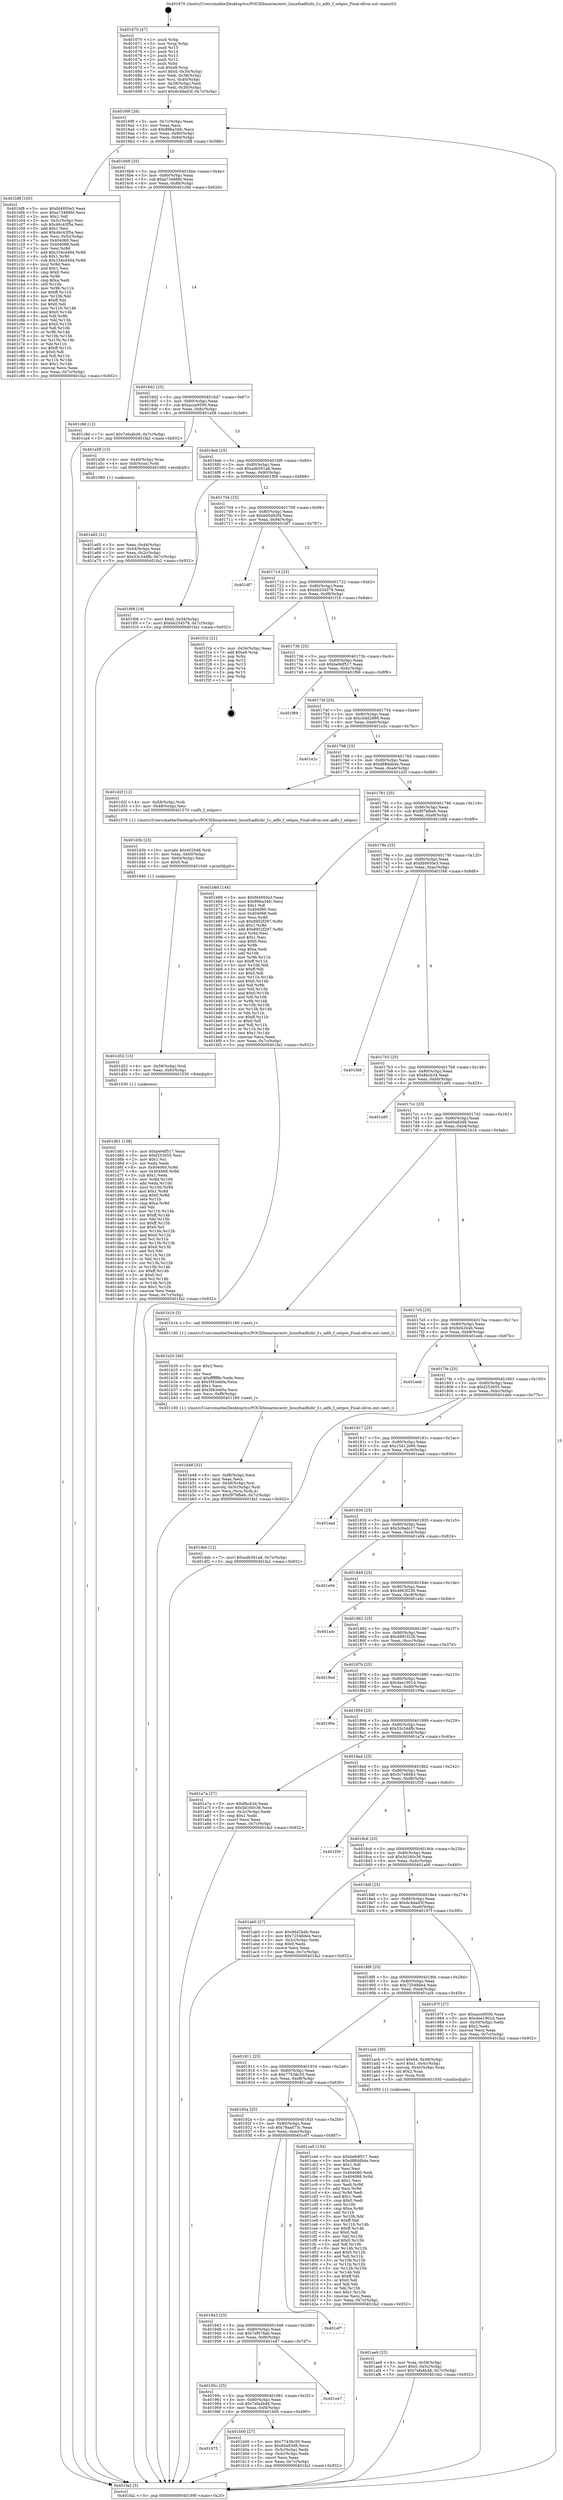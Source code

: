 digraph "0x401670" {
  label = "0x401670 (/mnt/c/Users/mathe/Desktop/tcc/POCII/binaries/extr_linuxfsadfsdir_f.c_adfs_f_setpos_Final-ollvm.out::main(0))"
  labelloc = "t"
  node[shape=record]

  Entry [label="",width=0.3,height=0.3,shape=circle,fillcolor=black,style=filled]
  "0x40169f" [label="{
     0x40169f [26]\l
     | [instrs]\l
     &nbsp;&nbsp;0x40169f \<+3\>: mov -0x7c(%rbp),%eax\l
     &nbsp;&nbsp;0x4016a2 \<+2\>: mov %eax,%ecx\l
     &nbsp;&nbsp;0x4016a4 \<+6\>: sub $0x89ba34fc,%ecx\l
     &nbsp;&nbsp;0x4016aa \<+3\>: mov %eax,-0x80(%rbp)\l
     &nbsp;&nbsp;0x4016ad \<+6\>: mov %ecx,-0x84(%rbp)\l
     &nbsp;&nbsp;0x4016b3 \<+6\>: je 0000000000401bf8 \<main+0x588\>\l
  }"]
  "0x401bf8" [label="{
     0x401bf8 [165]\l
     | [instrs]\l
     &nbsp;&nbsp;0x401bf8 \<+5\>: mov $0xfd4950e3,%eax\l
     &nbsp;&nbsp;0x401bfd \<+5\>: mov $0xa73466fd,%ecx\l
     &nbsp;&nbsp;0x401c02 \<+2\>: mov $0x1,%dl\l
     &nbsp;&nbsp;0x401c04 \<+3\>: mov -0x5c(%rbp),%esi\l
     &nbsp;&nbsp;0x401c07 \<+6\>: sub $0x46c43f5a,%esi\l
     &nbsp;&nbsp;0x401c0d \<+3\>: add $0x1,%esi\l
     &nbsp;&nbsp;0x401c10 \<+6\>: add $0x46c43f5a,%esi\l
     &nbsp;&nbsp;0x401c16 \<+3\>: mov %esi,-0x5c(%rbp)\l
     &nbsp;&nbsp;0x401c19 \<+7\>: mov 0x404060,%esi\l
     &nbsp;&nbsp;0x401c20 \<+7\>: mov 0x404068,%edi\l
     &nbsp;&nbsp;0x401c27 \<+3\>: mov %esi,%r8d\l
     &nbsp;&nbsp;0x401c2a \<+7\>: add $0x334cd464,%r8d\l
     &nbsp;&nbsp;0x401c31 \<+4\>: sub $0x1,%r8d\l
     &nbsp;&nbsp;0x401c35 \<+7\>: sub $0x334cd464,%r8d\l
     &nbsp;&nbsp;0x401c3c \<+4\>: imul %r8d,%esi\l
     &nbsp;&nbsp;0x401c40 \<+3\>: and $0x1,%esi\l
     &nbsp;&nbsp;0x401c43 \<+3\>: cmp $0x0,%esi\l
     &nbsp;&nbsp;0x401c46 \<+4\>: sete %r9b\l
     &nbsp;&nbsp;0x401c4a \<+3\>: cmp $0xa,%edi\l
     &nbsp;&nbsp;0x401c4d \<+4\>: setl %r10b\l
     &nbsp;&nbsp;0x401c51 \<+3\>: mov %r9b,%r11b\l
     &nbsp;&nbsp;0x401c54 \<+4\>: xor $0xff,%r11b\l
     &nbsp;&nbsp;0x401c58 \<+3\>: mov %r10b,%bl\l
     &nbsp;&nbsp;0x401c5b \<+3\>: xor $0xff,%bl\l
     &nbsp;&nbsp;0x401c5e \<+3\>: xor $0x0,%dl\l
     &nbsp;&nbsp;0x401c61 \<+3\>: mov %r11b,%r14b\l
     &nbsp;&nbsp;0x401c64 \<+4\>: and $0x0,%r14b\l
     &nbsp;&nbsp;0x401c68 \<+3\>: and %dl,%r9b\l
     &nbsp;&nbsp;0x401c6b \<+3\>: mov %bl,%r15b\l
     &nbsp;&nbsp;0x401c6e \<+4\>: and $0x0,%r15b\l
     &nbsp;&nbsp;0x401c72 \<+3\>: and %dl,%r10b\l
     &nbsp;&nbsp;0x401c75 \<+3\>: or %r9b,%r14b\l
     &nbsp;&nbsp;0x401c78 \<+3\>: or %r10b,%r15b\l
     &nbsp;&nbsp;0x401c7b \<+3\>: xor %r15b,%r14b\l
     &nbsp;&nbsp;0x401c7e \<+3\>: or %bl,%r11b\l
     &nbsp;&nbsp;0x401c81 \<+4\>: xor $0xff,%r11b\l
     &nbsp;&nbsp;0x401c85 \<+3\>: or $0x0,%dl\l
     &nbsp;&nbsp;0x401c88 \<+3\>: and %dl,%r11b\l
     &nbsp;&nbsp;0x401c8b \<+3\>: or %r11b,%r14b\l
     &nbsp;&nbsp;0x401c8e \<+4\>: test $0x1,%r14b\l
     &nbsp;&nbsp;0x401c92 \<+3\>: cmovne %ecx,%eax\l
     &nbsp;&nbsp;0x401c95 \<+3\>: mov %eax,-0x7c(%rbp)\l
     &nbsp;&nbsp;0x401c98 \<+5\>: jmp 0000000000401fa2 \<main+0x932\>\l
  }"]
  "0x4016b9" [label="{
     0x4016b9 [25]\l
     | [instrs]\l
     &nbsp;&nbsp;0x4016b9 \<+5\>: jmp 00000000004016be \<main+0x4e\>\l
     &nbsp;&nbsp;0x4016be \<+3\>: mov -0x80(%rbp),%eax\l
     &nbsp;&nbsp;0x4016c1 \<+5\>: sub $0xa73466fd,%eax\l
     &nbsp;&nbsp;0x4016c6 \<+6\>: mov %eax,-0x88(%rbp)\l
     &nbsp;&nbsp;0x4016cc \<+6\>: je 0000000000401c9d \<main+0x62d\>\l
  }"]
  Exit [label="",width=0.3,height=0.3,shape=circle,fillcolor=black,style=filled,peripheries=2]
  "0x401c9d" [label="{
     0x401c9d [12]\l
     | [instrs]\l
     &nbsp;&nbsp;0x401c9d \<+7\>: movl $0x7efa4b48,-0x7c(%rbp)\l
     &nbsp;&nbsp;0x401ca4 \<+5\>: jmp 0000000000401fa2 \<main+0x932\>\l
  }"]
  "0x4016d2" [label="{
     0x4016d2 [25]\l
     | [instrs]\l
     &nbsp;&nbsp;0x4016d2 \<+5\>: jmp 00000000004016d7 \<main+0x67\>\l
     &nbsp;&nbsp;0x4016d7 \<+3\>: mov -0x80(%rbp),%eax\l
     &nbsp;&nbsp;0x4016da \<+5\>: sub $0xacce9500,%eax\l
     &nbsp;&nbsp;0x4016df \<+6\>: mov %eax,-0x8c(%rbp)\l
     &nbsp;&nbsp;0x4016e5 \<+6\>: je 0000000000401a58 \<main+0x3e8\>\l
  }"]
  "0x401d61" [label="{
     0x401d61 [138]\l
     | [instrs]\l
     &nbsp;&nbsp;0x401d61 \<+5\>: mov $0xbe9df517,%eax\l
     &nbsp;&nbsp;0x401d66 \<+5\>: mov $0xf253055,%esi\l
     &nbsp;&nbsp;0x401d6b \<+2\>: mov $0x1,%cl\l
     &nbsp;&nbsp;0x401d6d \<+2\>: xor %edx,%edx\l
     &nbsp;&nbsp;0x401d6f \<+8\>: mov 0x404060,%r8d\l
     &nbsp;&nbsp;0x401d77 \<+8\>: mov 0x404068,%r9d\l
     &nbsp;&nbsp;0x401d7f \<+3\>: sub $0x1,%edx\l
     &nbsp;&nbsp;0x401d82 \<+3\>: mov %r8d,%r10d\l
     &nbsp;&nbsp;0x401d85 \<+3\>: add %edx,%r10d\l
     &nbsp;&nbsp;0x401d88 \<+4\>: imul %r10d,%r8d\l
     &nbsp;&nbsp;0x401d8c \<+4\>: and $0x1,%r8d\l
     &nbsp;&nbsp;0x401d90 \<+4\>: cmp $0x0,%r8d\l
     &nbsp;&nbsp;0x401d94 \<+4\>: sete %r11b\l
     &nbsp;&nbsp;0x401d98 \<+4\>: cmp $0xa,%r9d\l
     &nbsp;&nbsp;0x401d9c \<+3\>: setl %bl\l
     &nbsp;&nbsp;0x401d9f \<+3\>: mov %r11b,%r14b\l
     &nbsp;&nbsp;0x401da2 \<+4\>: xor $0xff,%r14b\l
     &nbsp;&nbsp;0x401da6 \<+3\>: mov %bl,%r15b\l
     &nbsp;&nbsp;0x401da9 \<+4\>: xor $0xff,%r15b\l
     &nbsp;&nbsp;0x401dad \<+3\>: xor $0x0,%cl\l
     &nbsp;&nbsp;0x401db0 \<+3\>: mov %r14b,%r12b\l
     &nbsp;&nbsp;0x401db3 \<+4\>: and $0x0,%r12b\l
     &nbsp;&nbsp;0x401db7 \<+3\>: and %cl,%r11b\l
     &nbsp;&nbsp;0x401dba \<+3\>: mov %r15b,%r13b\l
     &nbsp;&nbsp;0x401dbd \<+4\>: and $0x0,%r13b\l
     &nbsp;&nbsp;0x401dc1 \<+2\>: and %cl,%bl\l
     &nbsp;&nbsp;0x401dc3 \<+3\>: or %r11b,%r12b\l
     &nbsp;&nbsp;0x401dc6 \<+3\>: or %bl,%r13b\l
     &nbsp;&nbsp;0x401dc9 \<+3\>: xor %r13b,%r12b\l
     &nbsp;&nbsp;0x401dcc \<+3\>: or %r15b,%r14b\l
     &nbsp;&nbsp;0x401dcf \<+4\>: xor $0xff,%r14b\l
     &nbsp;&nbsp;0x401dd3 \<+3\>: or $0x0,%cl\l
     &nbsp;&nbsp;0x401dd6 \<+3\>: and %cl,%r14b\l
     &nbsp;&nbsp;0x401dd9 \<+3\>: or %r14b,%r12b\l
     &nbsp;&nbsp;0x401ddc \<+4\>: test $0x1,%r12b\l
     &nbsp;&nbsp;0x401de0 \<+3\>: cmovne %esi,%eax\l
     &nbsp;&nbsp;0x401de3 \<+3\>: mov %eax,-0x7c(%rbp)\l
     &nbsp;&nbsp;0x401de6 \<+5\>: jmp 0000000000401fa2 \<main+0x932\>\l
  }"]
  "0x401a58" [label="{
     0x401a58 [13]\l
     | [instrs]\l
     &nbsp;&nbsp;0x401a58 \<+4\>: mov -0x40(%rbp),%rax\l
     &nbsp;&nbsp;0x401a5c \<+4\>: mov 0x8(%rax),%rdi\l
     &nbsp;&nbsp;0x401a60 \<+5\>: call 0000000000401060 \<atoi@plt\>\l
     | [calls]\l
     &nbsp;&nbsp;0x401060 \{1\} (unknown)\l
  }"]
  "0x4016eb" [label="{
     0x4016eb [25]\l
     | [instrs]\l
     &nbsp;&nbsp;0x4016eb \<+5\>: jmp 00000000004016f0 \<main+0x80\>\l
     &nbsp;&nbsp;0x4016f0 \<+3\>: mov -0x80(%rbp),%eax\l
     &nbsp;&nbsp;0x4016f3 \<+5\>: sub $0xadb591a8,%eax\l
     &nbsp;&nbsp;0x4016f8 \<+6\>: mov %eax,-0x90(%rbp)\l
     &nbsp;&nbsp;0x4016fe \<+6\>: je 0000000000401f08 \<main+0x898\>\l
  }"]
  "0x401d52" [label="{
     0x401d52 [15]\l
     | [instrs]\l
     &nbsp;&nbsp;0x401d52 \<+4\>: mov -0x58(%rbp),%rdi\l
     &nbsp;&nbsp;0x401d56 \<+6\>: mov %eax,-0xfc(%rbp)\l
     &nbsp;&nbsp;0x401d5c \<+5\>: call 0000000000401030 \<free@plt\>\l
     | [calls]\l
     &nbsp;&nbsp;0x401030 \{1\} (unknown)\l
  }"]
  "0x401f08" [label="{
     0x401f08 [19]\l
     | [instrs]\l
     &nbsp;&nbsp;0x401f08 \<+7\>: movl $0x0,-0x34(%rbp)\l
     &nbsp;&nbsp;0x401f0f \<+7\>: movl $0xbb254578,-0x7c(%rbp)\l
     &nbsp;&nbsp;0x401f16 \<+5\>: jmp 0000000000401fa2 \<main+0x932\>\l
  }"]
  "0x401704" [label="{
     0x401704 [25]\l
     | [instrs]\l
     &nbsp;&nbsp;0x401704 \<+5\>: jmp 0000000000401709 \<main+0x99\>\l
     &nbsp;&nbsp;0x401709 \<+3\>: mov -0x80(%rbp),%eax\l
     &nbsp;&nbsp;0x40170c \<+5\>: sub $0xb00d92f4,%eax\l
     &nbsp;&nbsp;0x401711 \<+6\>: mov %eax,-0x94(%rbp)\l
     &nbsp;&nbsp;0x401717 \<+6\>: je 0000000000401df7 \<main+0x787\>\l
  }"]
  "0x401d3b" [label="{
     0x401d3b [23]\l
     | [instrs]\l
     &nbsp;&nbsp;0x401d3b \<+10\>: movabs $0x4020d6,%rdi\l
     &nbsp;&nbsp;0x401d45 \<+3\>: mov %eax,-0x60(%rbp)\l
     &nbsp;&nbsp;0x401d48 \<+3\>: mov -0x60(%rbp),%esi\l
     &nbsp;&nbsp;0x401d4b \<+2\>: mov $0x0,%al\l
     &nbsp;&nbsp;0x401d4d \<+5\>: call 0000000000401040 \<printf@plt\>\l
     | [calls]\l
     &nbsp;&nbsp;0x401040 \{1\} (unknown)\l
  }"]
  "0x401df7" [label="{
     0x401df7\l
  }", style=dashed]
  "0x40171d" [label="{
     0x40171d [25]\l
     | [instrs]\l
     &nbsp;&nbsp;0x40171d \<+5\>: jmp 0000000000401722 \<main+0xb2\>\l
     &nbsp;&nbsp;0x401722 \<+3\>: mov -0x80(%rbp),%eax\l
     &nbsp;&nbsp;0x401725 \<+5\>: sub $0xbb254578,%eax\l
     &nbsp;&nbsp;0x40172a \<+6\>: mov %eax,-0x98(%rbp)\l
     &nbsp;&nbsp;0x401730 \<+6\>: je 0000000000401f1b \<main+0x8ab\>\l
  }"]
  "0x401b48" [label="{
     0x401b48 [32]\l
     | [instrs]\l
     &nbsp;&nbsp;0x401b48 \<+6\>: mov -0xf8(%rbp),%ecx\l
     &nbsp;&nbsp;0x401b4e \<+3\>: imul %eax,%ecx\l
     &nbsp;&nbsp;0x401b51 \<+4\>: mov -0x58(%rbp),%rsi\l
     &nbsp;&nbsp;0x401b55 \<+4\>: movslq -0x5c(%rbp),%rdi\l
     &nbsp;&nbsp;0x401b59 \<+3\>: mov %ecx,(%rsi,%rdi,4)\l
     &nbsp;&nbsp;0x401b5c \<+7\>: movl $0xf97bfbeb,-0x7c(%rbp)\l
     &nbsp;&nbsp;0x401b63 \<+5\>: jmp 0000000000401fa2 \<main+0x932\>\l
  }"]
  "0x401f1b" [label="{
     0x401f1b [21]\l
     | [instrs]\l
     &nbsp;&nbsp;0x401f1b \<+3\>: mov -0x34(%rbp),%eax\l
     &nbsp;&nbsp;0x401f1e \<+7\>: add $0xe8,%rsp\l
     &nbsp;&nbsp;0x401f25 \<+1\>: pop %rbx\l
     &nbsp;&nbsp;0x401f26 \<+2\>: pop %r12\l
     &nbsp;&nbsp;0x401f28 \<+2\>: pop %r13\l
     &nbsp;&nbsp;0x401f2a \<+2\>: pop %r14\l
     &nbsp;&nbsp;0x401f2c \<+2\>: pop %r15\l
     &nbsp;&nbsp;0x401f2e \<+1\>: pop %rbp\l
     &nbsp;&nbsp;0x401f2f \<+1\>: ret\l
  }"]
  "0x401736" [label="{
     0x401736 [25]\l
     | [instrs]\l
     &nbsp;&nbsp;0x401736 \<+5\>: jmp 000000000040173b \<main+0xcb\>\l
     &nbsp;&nbsp;0x40173b \<+3\>: mov -0x80(%rbp),%eax\l
     &nbsp;&nbsp;0x40173e \<+5\>: sub $0xbe9df517,%eax\l
     &nbsp;&nbsp;0x401743 \<+6\>: mov %eax,-0x9c(%rbp)\l
     &nbsp;&nbsp;0x401749 \<+6\>: je 0000000000401f69 \<main+0x8f9\>\l
  }"]
  "0x401b20" [label="{
     0x401b20 [40]\l
     | [instrs]\l
     &nbsp;&nbsp;0x401b20 \<+5\>: mov $0x2,%ecx\l
     &nbsp;&nbsp;0x401b25 \<+1\>: cltd\l
     &nbsp;&nbsp;0x401b26 \<+2\>: idiv %ecx\l
     &nbsp;&nbsp;0x401b28 \<+6\>: imul $0xfffffffe,%edx,%ecx\l
     &nbsp;&nbsp;0x401b2e \<+6\>: sub $0x5f43eb0a,%ecx\l
     &nbsp;&nbsp;0x401b34 \<+3\>: add $0x1,%ecx\l
     &nbsp;&nbsp;0x401b37 \<+6\>: add $0x5f43eb0a,%ecx\l
     &nbsp;&nbsp;0x401b3d \<+6\>: mov %ecx,-0xf8(%rbp)\l
     &nbsp;&nbsp;0x401b43 \<+5\>: call 0000000000401160 \<next_i\>\l
     | [calls]\l
     &nbsp;&nbsp;0x401160 \{1\} (/mnt/c/Users/mathe/Desktop/tcc/POCII/binaries/extr_linuxfsadfsdir_f.c_adfs_f_setpos_Final-ollvm.out::next_i)\l
  }"]
  "0x401f69" [label="{
     0x401f69\l
  }", style=dashed]
  "0x40174f" [label="{
     0x40174f [25]\l
     | [instrs]\l
     &nbsp;&nbsp;0x40174f \<+5\>: jmp 0000000000401754 \<main+0xe4\>\l
     &nbsp;&nbsp;0x401754 \<+3\>: mov -0x80(%rbp),%eax\l
     &nbsp;&nbsp;0x401757 \<+5\>: sub $0xc0dd2888,%eax\l
     &nbsp;&nbsp;0x40175c \<+6\>: mov %eax,-0xa0(%rbp)\l
     &nbsp;&nbsp;0x401762 \<+6\>: je 0000000000401e2c \<main+0x7bc\>\l
  }"]
  "0x401975" [label="{
     0x401975\l
  }", style=dashed]
  "0x401e2c" [label="{
     0x401e2c\l
  }", style=dashed]
  "0x401768" [label="{
     0x401768 [25]\l
     | [instrs]\l
     &nbsp;&nbsp;0x401768 \<+5\>: jmp 000000000040176d \<main+0xfd\>\l
     &nbsp;&nbsp;0x40176d \<+3\>: mov -0x80(%rbp),%eax\l
     &nbsp;&nbsp;0x401770 \<+5\>: sub $0xd88ddb4e,%eax\l
     &nbsp;&nbsp;0x401775 \<+6\>: mov %eax,-0xa4(%rbp)\l
     &nbsp;&nbsp;0x40177b \<+6\>: je 0000000000401d2f \<main+0x6bf\>\l
  }"]
  "0x401b00" [label="{
     0x401b00 [27]\l
     | [instrs]\l
     &nbsp;&nbsp;0x401b00 \<+5\>: mov $0x77438c50,%eax\l
     &nbsp;&nbsp;0x401b05 \<+5\>: mov $0x60a83d8,%ecx\l
     &nbsp;&nbsp;0x401b0a \<+3\>: mov -0x5c(%rbp),%edx\l
     &nbsp;&nbsp;0x401b0d \<+3\>: cmp -0x4c(%rbp),%edx\l
     &nbsp;&nbsp;0x401b10 \<+3\>: cmovl %ecx,%eax\l
     &nbsp;&nbsp;0x401b13 \<+3\>: mov %eax,-0x7c(%rbp)\l
     &nbsp;&nbsp;0x401b16 \<+5\>: jmp 0000000000401fa2 \<main+0x932\>\l
  }"]
  "0x401d2f" [label="{
     0x401d2f [12]\l
     | [instrs]\l
     &nbsp;&nbsp;0x401d2f \<+4\>: mov -0x58(%rbp),%rdi\l
     &nbsp;&nbsp;0x401d33 \<+3\>: mov -0x48(%rbp),%esi\l
     &nbsp;&nbsp;0x401d36 \<+5\>: call 0000000000401570 \<adfs_f_setpos\>\l
     | [calls]\l
     &nbsp;&nbsp;0x401570 \{1\} (/mnt/c/Users/mathe/Desktop/tcc/POCII/binaries/extr_linuxfsadfsdir_f.c_adfs_f_setpos_Final-ollvm.out::adfs_f_setpos)\l
  }"]
  "0x401781" [label="{
     0x401781 [25]\l
     | [instrs]\l
     &nbsp;&nbsp;0x401781 \<+5\>: jmp 0000000000401786 \<main+0x116\>\l
     &nbsp;&nbsp;0x401786 \<+3\>: mov -0x80(%rbp),%eax\l
     &nbsp;&nbsp;0x401789 \<+5\>: sub $0xf97bfbeb,%eax\l
     &nbsp;&nbsp;0x40178e \<+6\>: mov %eax,-0xa8(%rbp)\l
     &nbsp;&nbsp;0x401794 \<+6\>: je 0000000000401b68 \<main+0x4f8\>\l
  }"]
  "0x40195c" [label="{
     0x40195c [25]\l
     | [instrs]\l
     &nbsp;&nbsp;0x40195c \<+5\>: jmp 0000000000401961 \<main+0x2f1\>\l
     &nbsp;&nbsp;0x401961 \<+3\>: mov -0x80(%rbp),%eax\l
     &nbsp;&nbsp;0x401964 \<+5\>: sub $0x7efa4b48,%eax\l
     &nbsp;&nbsp;0x401969 \<+6\>: mov %eax,-0xf4(%rbp)\l
     &nbsp;&nbsp;0x40196f \<+6\>: je 0000000000401b00 \<main+0x490\>\l
  }"]
  "0x401b68" [label="{
     0x401b68 [144]\l
     | [instrs]\l
     &nbsp;&nbsp;0x401b68 \<+5\>: mov $0xfd4950e3,%eax\l
     &nbsp;&nbsp;0x401b6d \<+5\>: mov $0x89ba34fc,%ecx\l
     &nbsp;&nbsp;0x401b72 \<+2\>: mov $0x1,%dl\l
     &nbsp;&nbsp;0x401b74 \<+7\>: mov 0x404060,%esi\l
     &nbsp;&nbsp;0x401b7b \<+7\>: mov 0x404068,%edi\l
     &nbsp;&nbsp;0x401b82 \<+3\>: mov %esi,%r8d\l
     &nbsp;&nbsp;0x401b85 \<+7\>: sub $0x8952f297,%r8d\l
     &nbsp;&nbsp;0x401b8c \<+4\>: sub $0x1,%r8d\l
     &nbsp;&nbsp;0x401b90 \<+7\>: add $0x8952f297,%r8d\l
     &nbsp;&nbsp;0x401b97 \<+4\>: imul %r8d,%esi\l
     &nbsp;&nbsp;0x401b9b \<+3\>: and $0x1,%esi\l
     &nbsp;&nbsp;0x401b9e \<+3\>: cmp $0x0,%esi\l
     &nbsp;&nbsp;0x401ba1 \<+4\>: sete %r9b\l
     &nbsp;&nbsp;0x401ba5 \<+3\>: cmp $0xa,%edi\l
     &nbsp;&nbsp;0x401ba8 \<+4\>: setl %r10b\l
     &nbsp;&nbsp;0x401bac \<+3\>: mov %r9b,%r11b\l
     &nbsp;&nbsp;0x401baf \<+4\>: xor $0xff,%r11b\l
     &nbsp;&nbsp;0x401bb3 \<+3\>: mov %r10b,%bl\l
     &nbsp;&nbsp;0x401bb6 \<+3\>: xor $0xff,%bl\l
     &nbsp;&nbsp;0x401bb9 \<+3\>: xor $0x0,%dl\l
     &nbsp;&nbsp;0x401bbc \<+3\>: mov %r11b,%r14b\l
     &nbsp;&nbsp;0x401bbf \<+4\>: and $0x0,%r14b\l
     &nbsp;&nbsp;0x401bc3 \<+3\>: and %dl,%r9b\l
     &nbsp;&nbsp;0x401bc6 \<+3\>: mov %bl,%r15b\l
     &nbsp;&nbsp;0x401bc9 \<+4\>: and $0x0,%r15b\l
     &nbsp;&nbsp;0x401bcd \<+3\>: and %dl,%r10b\l
     &nbsp;&nbsp;0x401bd0 \<+3\>: or %r9b,%r14b\l
     &nbsp;&nbsp;0x401bd3 \<+3\>: or %r10b,%r15b\l
     &nbsp;&nbsp;0x401bd6 \<+3\>: xor %r15b,%r14b\l
     &nbsp;&nbsp;0x401bd9 \<+3\>: or %bl,%r11b\l
     &nbsp;&nbsp;0x401bdc \<+4\>: xor $0xff,%r11b\l
     &nbsp;&nbsp;0x401be0 \<+3\>: or $0x0,%dl\l
     &nbsp;&nbsp;0x401be3 \<+3\>: and %dl,%r11b\l
     &nbsp;&nbsp;0x401be6 \<+3\>: or %r11b,%r14b\l
     &nbsp;&nbsp;0x401be9 \<+4\>: test $0x1,%r14b\l
     &nbsp;&nbsp;0x401bed \<+3\>: cmovne %ecx,%eax\l
     &nbsp;&nbsp;0x401bf0 \<+3\>: mov %eax,-0x7c(%rbp)\l
     &nbsp;&nbsp;0x401bf3 \<+5\>: jmp 0000000000401fa2 \<main+0x932\>\l
  }"]
  "0x40179a" [label="{
     0x40179a [25]\l
     | [instrs]\l
     &nbsp;&nbsp;0x40179a \<+5\>: jmp 000000000040179f \<main+0x12f\>\l
     &nbsp;&nbsp;0x40179f \<+3\>: mov -0x80(%rbp),%eax\l
     &nbsp;&nbsp;0x4017a2 \<+5\>: sub $0xfd4950e3,%eax\l
     &nbsp;&nbsp;0x4017a7 \<+6\>: mov %eax,-0xac(%rbp)\l
     &nbsp;&nbsp;0x4017ad \<+6\>: je 0000000000401f48 \<main+0x8d8\>\l
  }"]
  "0x401e47" [label="{
     0x401e47\l
  }", style=dashed]
  "0x401f48" [label="{
     0x401f48\l
  }", style=dashed]
  "0x4017b3" [label="{
     0x4017b3 [25]\l
     | [instrs]\l
     &nbsp;&nbsp;0x4017b3 \<+5\>: jmp 00000000004017b8 \<main+0x148\>\l
     &nbsp;&nbsp;0x4017b8 \<+3\>: mov -0x80(%rbp),%eax\l
     &nbsp;&nbsp;0x4017bb \<+5\>: sub $0x8bcb34,%eax\l
     &nbsp;&nbsp;0x4017c0 \<+6\>: mov %eax,-0xb0(%rbp)\l
     &nbsp;&nbsp;0x4017c6 \<+6\>: je 0000000000401a95 \<main+0x425\>\l
  }"]
  "0x401943" [label="{
     0x401943 [25]\l
     | [instrs]\l
     &nbsp;&nbsp;0x401943 \<+5\>: jmp 0000000000401948 \<main+0x2d8\>\l
     &nbsp;&nbsp;0x401948 \<+3\>: mov -0x80(%rbp),%eax\l
     &nbsp;&nbsp;0x40194b \<+5\>: sub $0x7ef978ab,%eax\l
     &nbsp;&nbsp;0x401950 \<+6\>: mov %eax,-0xf0(%rbp)\l
     &nbsp;&nbsp;0x401956 \<+6\>: je 0000000000401e47 \<main+0x7d7\>\l
  }"]
  "0x401a95" [label="{
     0x401a95\l
  }", style=dashed]
  "0x4017cc" [label="{
     0x4017cc [25]\l
     | [instrs]\l
     &nbsp;&nbsp;0x4017cc \<+5\>: jmp 00000000004017d1 \<main+0x161\>\l
     &nbsp;&nbsp;0x4017d1 \<+3\>: mov -0x80(%rbp),%eax\l
     &nbsp;&nbsp;0x4017d4 \<+5\>: sub $0x60a83d8,%eax\l
     &nbsp;&nbsp;0x4017d9 \<+6\>: mov %eax,-0xb4(%rbp)\l
     &nbsp;&nbsp;0x4017df \<+6\>: je 0000000000401b1b \<main+0x4ab\>\l
  }"]
  "0x401ef7" [label="{
     0x401ef7\l
  }", style=dashed]
  "0x401b1b" [label="{
     0x401b1b [5]\l
     | [instrs]\l
     &nbsp;&nbsp;0x401b1b \<+5\>: call 0000000000401160 \<next_i\>\l
     | [calls]\l
     &nbsp;&nbsp;0x401160 \{1\} (/mnt/c/Users/mathe/Desktop/tcc/POCII/binaries/extr_linuxfsadfsdir_f.c_adfs_f_setpos_Final-ollvm.out::next_i)\l
  }"]
  "0x4017e5" [label="{
     0x4017e5 [25]\l
     | [instrs]\l
     &nbsp;&nbsp;0x4017e5 \<+5\>: jmp 00000000004017ea \<main+0x17a\>\l
     &nbsp;&nbsp;0x4017ea \<+3\>: mov -0x80(%rbp),%eax\l
     &nbsp;&nbsp;0x4017ed \<+5\>: sub $0x9d42b4b,%eax\l
     &nbsp;&nbsp;0x4017f2 \<+6\>: mov %eax,-0xb8(%rbp)\l
     &nbsp;&nbsp;0x4017f8 \<+6\>: je 0000000000401eeb \<main+0x87b\>\l
  }"]
  "0x40192a" [label="{
     0x40192a [25]\l
     | [instrs]\l
     &nbsp;&nbsp;0x40192a \<+5\>: jmp 000000000040192f \<main+0x2bf\>\l
     &nbsp;&nbsp;0x40192f \<+3\>: mov -0x80(%rbp),%eax\l
     &nbsp;&nbsp;0x401932 \<+5\>: sub $0x78aa073c,%eax\l
     &nbsp;&nbsp;0x401937 \<+6\>: mov %eax,-0xec(%rbp)\l
     &nbsp;&nbsp;0x40193d \<+6\>: je 0000000000401ef7 \<main+0x887\>\l
  }"]
  "0x401eeb" [label="{
     0x401eeb\l
  }", style=dashed]
  "0x4017fe" [label="{
     0x4017fe [25]\l
     | [instrs]\l
     &nbsp;&nbsp;0x4017fe \<+5\>: jmp 0000000000401803 \<main+0x193\>\l
     &nbsp;&nbsp;0x401803 \<+3\>: mov -0x80(%rbp),%eax\l
     &nbsp;&nbsp;0x401806 \<+5\>: sub $0xf253055,%eax\l
     &nbsp;&nbsp;0x40180b \<+6\>: mov %eax,-0xbc(%rbp)\l
     &nbsp;&nbsp;0x401811 \<+6\>: je 0000000000401deb \<main+0x77b\>\l
  }"]
  "0x401ca9" [label="{
     0x401ca9 [134]\l
     | [instrs]\l
     &nbsp;&nbsp;0x401ca9 \<+5\>: mov $0xbe9df517,%eax\l
     &nbsp;&nbsp;0x401cae \<+5\>: mov $0xd88ddb4e,%ecx\l
     &nbsp;&nbsp;0x401cb3 \<+2\>: mov $0x1,%dl\l
     &nbsp;&nbsp;0x401cb5 \<+2\>: xor %esi,%esi\l
     &nbsp;&nbsp;0x401cb7 \<+7\>: mov 0x404060,%edi\l
     &nbsp;&nbsp;0x401cbe \<+8\>: mov 0x404068,%r8d\l
     &nbsp;&nbsp;0x401cc6 \<+3\>: sub $0x1,%esi\l
     &nbsp;&nbsp;0x401cc9 \<+3\>: mov %edi,%r9d\l
     &nbsp;&nbsp;0x401ccc \<+3\>: add %esi,%r9d\l
     &nbsp;&nbsp;0x401ccf \<+4\>: imul %r9d,%edi\l
     &nbsp;&nbsp;0x401cd3 \<+3\>: and $0x1,%edi\l
     &nbsp;&nbsp;0x401cd6 \<+3\>: cmp $0x0,%edi\l
     &nbsp;&nbsp;0x401cd9 \<+4\>: sete %r10b\l
     &nbsp;&nbsp;0x401cdd \<+4\>: cmp $0xa,%r8d\l
     &nbsp;&nbsp;0x401ce1 \<+4\>: setl %r11b\l
     &nbsp;&nbsp;0x401ce5 \<+3\>: mov %r10b,%bl\l
     &nbsp;&nbsp;0x401ce8 \<+3\>: xor $0xff,%bl\l
     &nbsp;&nbsp;0x401ceb \<+3\>: mov %r11b,%r14b\l
     &nbsp;&nbsp;0x401cee \<+4\>: xor $0xff,%r14b\l
     &nbsp;&nbsp;0x401cf2 \<+3\>: xor $0x0,%dl\l
     &nbsp;&nbsp;0x401cf5 \<+3\>: mov %bl,%r15b\l
     &nbsp;&nbsp;0x401cf8 \<+4\>: and $0x0,%r15b\l
     &nbsp;&nbsp;0x401cfc \<+3\>: and %dl,%r10b\l
     &nbsp;&nbsp;0x401cff \<+3\>: mov %r14b,%r12b\l
     &nbsp;&nbsp;0x401d02 \<+4\>: and $0x0,%r12b\l
     &nbsp;&nbsp;0x401d06 \<+3\>: and %dl,%r11b\l
     &nbsp;&nbsp;0x401d09 \<+3\>: or %r10b,%r15b\l
     &nbsp;&nbsp;0x401d0c \<+3\>: or %r11b,%r12b\l
     &nbsp;&nbsp;0x401d0f \<+3\>: xor %r12b,%r15b\l
     &nbsp;&nbsp;0x401d12 \<+3\>: or %r14b,%bl\l
     &nbsp;&nbsp;0x401d15 \<+3\>: xor $0xff,%bl\l
     &nbsp;&nbsp;0x401d18 \<+3\>: or $0x0,%dl\l
     &nbsp;&nbsp;0x401d1b \<+2\>: and %dl,%bl\l
     &nbsp;&nbsp;0x401d1d \<+3\>: or %bl,%r15b\l
     &nbsp;&nbsp;0x401d20 \<+4\>: test $0x1,%r15b\l
     &nbsp;&nbsp;0x401d24 \<+3\>: cmovne %ecx,%eax\l
     &nbsp;&nbsp;0x401d27 \<+3\>: mov %eax,-0x7c(%rbp)\l
     &nbsp;&nbsp;0x401d2a \<+5\>: jmp 0000000000401fa2 \<main+0x932\>\l
  }"]
  "0x401deb" [label="{
     0x401deb [12]\l
     | [instrs]\l
     &nbsp;&nbsp;0x401deb \<+7\>: movl $0xadb591a8,-0x7c(%rbp)\l
     &nbsp;&nbsp;0x401df2 \<+5\>: jmp 0000000000401fa2 \<main+0x932\>\l
  }"]
  "0x401817" [label="{
     0x401817 [25]\l
     | [instrs]\l
     &nbsp;&nbsp;0x401817 \<+5\>: jmp 000000000040181c \<main+0x1ac\>\l
     &nbsp;&nbsp;0x40181c \<+3\>: mov -0x80(%rbp),%eax\l
     &nbsp;&nbsp;0x40181f \<+5\>: sub $0x15412b90,%eax\l
     &nbsp;&nbsp;0x401824 \<+6\>: mov %eax,-0xc0(%rbp)\l
     &nbsp;&nbsp;0x40182a \<+6\>: je 0000000000401ead \<main+0x83d\>\l
  }"]
  "0x401ae9" [label="{
     0x401ae9 [23]\l
     | [instrs]\l
     &nbsp;&nbsp;0x401ae9 \<+4\>: mov %rax,-0x58(%rbp)\l
     &nbsp;&nbsp;0x401aed \<+7\>: movl $0x0,-0x5c(%rbp)\l
     &nbsp;&nbsp;0x401af4 \<+7\>: movl $0x7efa4b48,-0x7c(%rbp)\l
     &nbsp;&nbsp;0x401afb \<+5\>: jmp 0000000000401fa2 \<main+0x932\>\l
  }"]
  "0x401ead" [label="{
     0x401ead\l
  }", style=dashed]
  "0x401830" [label="{
     0x401830 [25]\l
     | [instrs]\l
     &nbsp;&nbsp;0x401830 \<+5\>: jmp 0000000000401835 \<main+0x1c5\>\l
     &nbsp;&nbsp;0x401835 \<+3\>: mov -0x80(%rbp),%eax\l
     &nbsp;&nbsp;0x401838 \<+5\>: sub $0x3c9adc17,%eax\l
     &nbsp;&nbsp;0x40183d \<+6\>: mov %eax,-0xc4(%rbp)\l
     &nbsp;&nbsp;0x401843 \<+6\>: je 0000000000401e94 \<main+0x824\>\l
  }"]
  "0x401911" [label="{
     0x401911 [25]\l
     | [instrs]\l
     &nbsp;&nbsp;0x401911 \<+5\>: jmp 0000000000401916 \<main+0x2a6\>\l
     &nbsp;&nbsp;0x401916 \<+3\>: mov -0x80(%rbp),%eax\l
     &nbsp;&nbsp;0x401919 \<+5\>: sub $0x77438c50,%eax\l
     &nbsp;&nbsp;0x40191e \<+6\>: mov %eax,-0xe8(%rbp)\l
     &nbsp;&nbsp;0x401924 \<+6\>: je 0000000000401ca9 \<main+0x639\>\l
  }"]
  "0x401e94" [label="{
     0x401e94\l
  }", style=dashed]
  "0x401849" [label="{
     0x401849 [25]\l
     | [instrs]\l
     &nbsp;&nbsp;0x401849 \<+5\>: jmp 000000000040184e \<main+0x1de\>\l
     &nbsp;&nbsp;0x40184e \<+3\>: mov -0x80(%rbp),%eax\l
     &nbsp;&nbsp;0x401851 \<+5\>: sub $0x4663f236,%eax\l
     &nbsp;&nbsp;0x401856 \<+6\>: mov %eax,-0xc8(%rbp)\l
     &nbsp;&nbsp;0x40185c \<+6\>: je 0000000000401a4c \<main+0x3dc\>\l
  }"]
  "0x401acb" [label="{
     0x401acb [30]\l
     | [instrs]\l
     &nbsp;&nbsp;0x401acb \<+7\>: movl $0x64,-0x48(%rbp)\l
     &nbsp;&nbsp;0x401ad2 \<+7\>: movl $0x1,-0x4c(%rbp)\l
     &nbsp;&nbsp;0x401ad9 \<+4\>: movslq -0x4c(%rbp),%rax\l
     &nbsp;&nbsp;0x401add \<+4\>: shl $0x2,%rax\l
     &nbsp;&nbsp;0x401ae1 \<+3\>: mov %rax,%rdi\l
     &nbsp;&nbsp;0x401ae4 \<+5\>: call 0000000000401050 \<malloc@plt\>\l
     | [calls]\l
     &nbsp;&nbsp;0x401050 \{1\} (unknown)\l
  }"]
  "0x401a4c" [label="{
     0x401a4c\l
  }", style=dashed]
  "0x401862" [label="{
     0x401862 [25]\l
     | [instrs]\l
     &nbsp;&nbsp;0x401862 \<+5\>: jmp 0000000000401867 \<main+0x1f7\>\l
     &nbsp;&nbsp;0x401867 \<+3\>: mov -0x80(%rbp),%eax\l
     &nbsp;&nbsp;0x40186a \<+5\>: sub $0x4991f226,%eax\l
     &nbsp;&nbsp;0x40186f \<+6\>: mov %eax,-0xcc(%rbp)\l
     &nbsp;&nbsp;0x401875 \<+6\>: je 00000000004019ed \<main+0x37d\>\l
  }"]
  "0x401a65" [label="{
     0x401a65 [21]\l
     | [instrs]\l
     &nbsp;&nbsp;0x401a65 \<+3\>: mov %eax,-0x44(%rbp)\l
     &nbsp;&nbsp;0x401a68 \<+3\>: mov -0x44(%rbp),%eax\l
     &nbsp;&nbsp;0x401a6b \<+3\>: mov %eax,-0x2c(%rbp)\l
     &nbsp;&nbsp;0x401a6e \<+7\>: movl $0x53c34dfb,-0x7c(%rbp)\l
     &nbsp;&nbsp;0x401a75 \<+5\>: jmp 0000000000401fa2 \<main+0x932\>\l
  }"]
  "0x4019ed" [label="{
     0x4019ed\l
  }", style=dashed]
  "0x40187b" [label="{
     0x40187b [25]\l
     | [instrs]\l
     &nbsp;&nbsp;0x40187b \<+5\>: jmp 0000000000401880 \<main+0x210\>\l
     &nbsp;&nbsp;0x401880 \<+3\>: mov -0x80(%rbp),%eax\l
     &nbsp;&nbsp;0x401883 \<+5\>: sub $0x4ee1901d,%eax\l
     &nbsp;&nbsp;0x401888 \<+6\>: mov %eax,-0xd0(%rbp)\l
     &nbsp;&nbsp;0x40188e \<+6\>: je 000000000040199a \<main+0x32a\>\l
  }"]
  "0x401670" [label="{
     0x401670 [47]\l
     | [instrs]\l
     &nbsp;&nbsp;0x401670 \<+1\>: push %rbp\l
     &nbsp;&nbsp;0x401671 \<+3\>: mov %rsp,%rbp\l
     &nbsp;&nbsp;0x401674 \<+2\>: push %r15\l
     &nbsp;&nbsp;0x401676 \<+2\>: push %r14\l
     &nbsp;&nbsp;0x401678 \<+2\>: push %r13\l
     &nbsp;&nbsp;0x40167a \<+2\>: push %r12\l
     &nbsp;&nbsp;0x40167c \<+1\>: push %rbx\l
     &nbsp;&nbsp;0x40167d \<+7\>: sub $0xe8,%rsp\l
     &nbsp;&nbsp;0x401684 \<+7\>: movl $0x0,-0x34(%rbp)\l
     &nbsp;&nbsp;0x40168b \<+3\>: mov %edi,-0x38(%rbp)\l
     &nbsp;&nbsp;0x40168e \<+4\>: mov %rsi,-0x40(%rbp)\l
     &nbsp;&nbsp;0x401692 \<+3\>: mov -0x38(%rbp),%edi\l
     &nbsp;&nbsp;0x401695 \<+3\>: mov %edi,-0x30(%rbp)\l
     &nbsp;&nbsp;0x401698 \<+7\>: movl $0x6c4dad3f,-0x7c(%rbp)\l
  }"]
  "0x40199a" [label="{
     0x40199a\l
  }", style=dashed]
  "0x401894" [label="{
     0x401894 [25]\l
     | [instrs]\l
     &nbsp;&nbsp;0x401894 \<+5\>: jmp 0000000000401899 \<main+0x229\>\l
     &nbsp;&nbsp;0x401899 \<+3\>: mov -0x80(%rbp),%eax\l
     &nbsp;&nbsp;0x40189c \<+5\>: sub $0x53c34dfb,%eax\l
     &nbsp;&nbsp;0x4018a1 \<+6\>: mov %eax,-0xd4(%rbp)\l
     &nbsp;&nbsp;0x4018a7 \<+6\>: je 0000000000401a7a \<main+0x40a\>\l
  }"]
  "0x401fa2" [label="{
     0x401fa2 [5]\l
     | [instrs]\l
     &nbsp;&nbsp;0x401fa2 \<+5\>: jmp 000000000040169f \<main+0x2f\>\l
  }"]
  "0x401a7a" [label="{
     0x401a7a [27]\l
     | [instrs]\l
     &nbsp;&nbsp;0x401a7a \<+5\>: mov $0x8bcb34,%eax\l
     &nbsp;&nbsp;0x401a7f \<+5\>: mov $0x5d160c36,%ecx\l
     &nbsp;&nbsp;0x401a84 \<+3\>: mov -0x2c(%rbp),%edx\l
     &nbsp;&nbsp;0x401a87 \<+3\>: cmp $0x1,%edx\l
     &nbsp;&nbsp;0x401a8a \<+3\>: cmovl %ecx,%eax\l
     &nbsp;&nbsp;0x401a8d \<+3\>: mov %eax,-0x7c(%rbp)\l
     &nbsp;&nbsp;0x401a90 \<+5\>: jmp 0000000000401fa2 \<main+0x932\>\l
  }"]
  "0x4018ad" [label="{
     0x4018ad [25]\l
     | [instrs]\l
     &nbsp;&nbsp;0x4018ad \<+5\>: jmp 00000000004018b2 \<main+0x242\>\l
     &nbsp;&nbsp;0x4018b2 \<+3\>: mov -0x80(%rbp),%eax\l
     &nbsp;&nbsp;0x4018b5 \<+5\>: sub $0x5c7e8683,%eax\l
     &nbsp;&nbsp;0x4018ba \<+6\>: mov %eax,-0xd8(%rbp)\l
     &nbsp;&nbsp;0x4018c0 \<+6\>: je 0000000000401f30 \<main+0x8c0\>\l
  }"]
  "0x4018f8" [label="{
     0x4018f8 [25]\l
     | [instrs]\l
     &nbsp;&nbsp;0x4018f8 \<+5\>: jmp 00000000004018fd \<main+0x28d\>\l
     &nbsp;&nbsp;0x4018fd \<+3\>: mov -0x80(%rbp),%eax\l
     &nbsp;&nbsp;0x401900 \<+5\>: sub $0x72548de4,%eax\l
     &nbsp;&nbsp;0x401905 \<+6\>: mov %eax,-0xe4(%rbp)\l
     &nbsp;&nbsp;0x40190b \<+6\>: je 0000000000401acb \<main+0x45b\>\l
  }"]
  "0x401f30" [label="{
     0x401f30\l
  }", style=dashed]
  "0x4018c6" [label="{
     0x4018c6 [25]\l
     | [instrs]\l
     &nbsp;&nbsp;0x4018c6 \<+5\>: jmp 00000000004018cb \<main+0x25b\>\l
     &nbsp;&nbsp;0x4018cb \<+3\>: mov -0x80(%rbp),%eax\l
     &nbsp;&nbsp;0x4018ce \<+5\>: sub $0x5d160c36,%eax\l
     &nbsp;&nbsp;0x4018d3 \<+6\>: mov %eax,-0xdc(%rbp)\l
     &nbsp;&nbsp;0x4018d9 \<+6\>: je 0000000000401ab0 \<main+0x440\>\l
  }"]
  "0x40197f" [label="{
     0x40197f [27]\l
     | [instrs]\l
     &nbsp;&nbsp;0x40197f \<+5\>: mov $0xacce9500,%eax\l
     &nbsp;&nbsp;0x401984 \<+5\>: mov $0x4ee1901d,%ecx\l
     &nbsp;&nbsp;0x401989 \<+3\>: mov -0x30(%rbp),%edx\l
     &nbsp;&nbsp;0x40198c \<+3\>: cmp $0x2,%edx\l
     &nbsp;&nbsp;0x40198f \<+3\>: cmovne %ecx,%eax\l
     &nbsp;&nbsp;0x401992 \<+3\>: mov %eax,-0x7c(%rbp)\l
     &nbsp;&nbsp;0x401995 \<+5\>: jmp 0000000000401fa2 \<main+0x932\>\l
  }"]
  "0x401ab0" [label="{
     0x401ab0 [27]\l
     | [instrs]\l
     &nbsp;&nbsp;0x401ab0 \<+5\>: mov $0x9d42b4b,%eax\l
     &nbsp;&nbsp;0x401ab5 \<+5\>: mov $0x72548de4,%ecx\l
     &nbsp;&nbsp;0x401aba \<+3\>: mov -0x2c(%rbp),%edx\l
     &nbsp;&nbsp;0x401abd \<+3\>: cmp $0x0,%edx\l
     &nbsp;&nbsp;0x401ac0 \<+3\>: cmove %ecx,%eax\l
     &nbsp;&nbsp;0x401ac3 \<+3\>: mov %eax,-0x7c(%rbp)\l
     &nbsp;&nbsp;0x401ac6 \<+5\>: jmp 0000000000401fa2 \<main+0x932\>\l
  }"]
  "0x4018df" [label="{
     0x4018df [25]\l
     | [instrs]\l
     &nbsp;&nbsp;0x4018df \<+5\>: jmp 00000000004018e4 \<main+0x274\>\l
     &nbsp;&nbsp;0x4018e4 \<+3\>: mov -0x80(%rbp),%eax\l
     &nbsp;&nbsp;0x4018e7 \<+5\>: sub $0x6c4dad3f,%eax\l
     &nbsp;&nbsp;0x4018ec \<+6\>: mov %eax,-0xe0(%rbp)\l
     &nbsp;&nbsp;0x4018f2 \<+6\>: je 000000000040197f \<main+0x30f\>\l
  }"]
  Entry -> "0x401670" [label=" 1"]
  "0x40169f" -> "0x401bf8" [label=" 1"]
  "0x40169f" -> "0x4016b9" [label=" 15"]
  "0x401f1b" -> Exit [label=" 1"]
  "0x4016b9" -> "0x401c9d" [label=" 1"]
  "0x4016b9" -> "0x4016d2" [label=" 14"]
  "0x401f08" -> "0x401fa2" [label=" 1"]
  "0x4016d2" -> "0x401a58" [label=" 1"]
  "0x4016d2" -> "0x4016eb" [label=" 13"]
  "0x401deb" -> "0x401fa2" [label=" 1"]
  "0x4016eb" -> "0x401f08" [label=" 1"]
  "0x4016eb" -> "0x401704" [label=" 12"]
  "0x401d61" -> "0x401fa2" [label=" 1"]
  "0x401704" -> "0x401df7" [label=" 0"]
  "0x401704" -> "0x40171d" [label=" 12"]
  "0x401d52" -> "0x401d61" [label=" 1"]
  "0x40171d" -> "0x401f1b" [label=" 1"]
  "0x40171d" -> "0x401736" [label=" 11"]
  "0x401d3b" -> "0x401d52" [label=" 1"]
  "0x401736" -> "0x401f69" [label=" 0"]
  "0x401736" -> "0x40174f" [label=" 11"]
  "0x401d2f" -> "0x401d3b" [label=" 1"]
  "0x40174f" -> "0x401e2c" [label=" 0"]
  "0x40174f" -> "0x401768" [label=" 11"]
  "0x401ca9" -> "0x401fa2" [label=" 1"]
  "0x401768" -> "0x401d2f" [label=" 1"]
  "0x401768" -> "0x401781" [label=" 10"]
  "0x401c9d" -> "0x401fa2" [label=" 1"]
  "0x401781" -> "0x401b68" [label=" 1"]
  "0x401781" -> "0x40179a" [label=" 9"]
  "0x401b68" -> "0x401fa2" [label=" 1"]
  "0x40179a" -> "0x401f48" [label=" 0"]
  "0x40179a" -> "0x4017b3" [label=" 9"]
  "0x401b48" -> "0x401fa2" [label=" 1"]
  "0x4017b3" -> "0x401a95" [label=" 0"]
  "0x4017b3" -> "0x4017cc" [label=" 9"]
  "0x401b1b" -> "0x401b20" [label=" 1"]
  "0x4017cc" -> "0x401b1b" [label=" 1"]
  "0x4017cc" -> "0x4017e5" [label=" 8"]
  "0x401b00" -> "0x401fa2" [label=" 2"]
  "0x4017e5" -> "0x401eeb" [label=" 0"]
  "0x4017e5" -> "0x4017fe" [label=" 8"]
  "0x40195c" -> "0x401b00" [label=" 2"]
  "0x4017fe" -> "0x401deb" [label=" 1"]
  "0x4017fe" -> "0x401817" [label=" 7"]
  "0x401bf8" -> "0x401fa2" [label=" 1"]
  "0x401817" -> "0x401ead" [label=" 0"]
  "0x401817" -> "0x401830" [label=" 7"]
  "0x401943" -> "0x401e47" [label=" 0"]
  "0x401830" -> "0x401e94" [label=" 0"]
  "0x401830" -> "0x401849" [label=" 7"]
  "0x401b20" -> "0x401b48" [label=" 1"]
  "0x401849" -> "0x401a4c" [label=" 0"]
  "0x401849" -> "0x401862" [label=" 7"]
  "0x40192a" -> "0x401943" [label=" 2"]
  "0x401862" -> "0x4019ed" [label=" 0"]
  "0x401862" -> "0x40187b" [label=" 7"]
  "0x40195c" -> "0x401975" [label=" 0"]
  "0x40187b" -> "0x40199a" [label=" 0"]
  "0x40187b" -> "0x401894" [label=" 7"]
  "0x401911" -> "0x40192a" [label=" 2"]
  "0x401894" -> "0x401a7a" [label=" 1"]
  "0x401894" -> "0x4018ad" [label=" 6"]
  "0x401911" -> "0x401ca9" [label=" 1"]
  "0x4018ad" -> "0x401f30" [label=" 0"]
  "0x4018ad" -> "0x4018c6" [label=" 6"]
  "0x401943" -> "0x40195c" [label=" 2"]
  "0x4018c6" -> "0x401ab0" [label=" 1"]
  "0x4018c6" -> "0x4018df" [label=" 5"]
  "0x401ae9" -> "0x401fa2" [label=" 1"]
  "0x4018df" -> "0x40197f" [label=" 1"]
  "0x4018df" -> "0x4018f8" [label=" 4"]
  "0x40197f" -> "0x401fa2" [label=" 1"]
  "0x401670" -> "0x40169f" [label=" 1"]
  "0x401fa2" -> "0x40169f" [label=" 15"]
  "0x401a58" -> "0x401a65" [label=" 1"]
  "0x401a65" -> "0x401fa2" [label=" 1"]
  "0x401a7a" -> "0x401fa2" [label=" 1"]
  "0x401ab0" -> "0x401fa2" [label=" 1"]
  "0x40192a" -> "0x401ef7" [label=" 0"]
  "0x4018f8" -> "0x401acb" [label=" 1"]
  "0x4018f8" -> "0x401911" [label=" 3"]
  "0x401acb" -> "0x401ae9" [label=" 1"]
}
